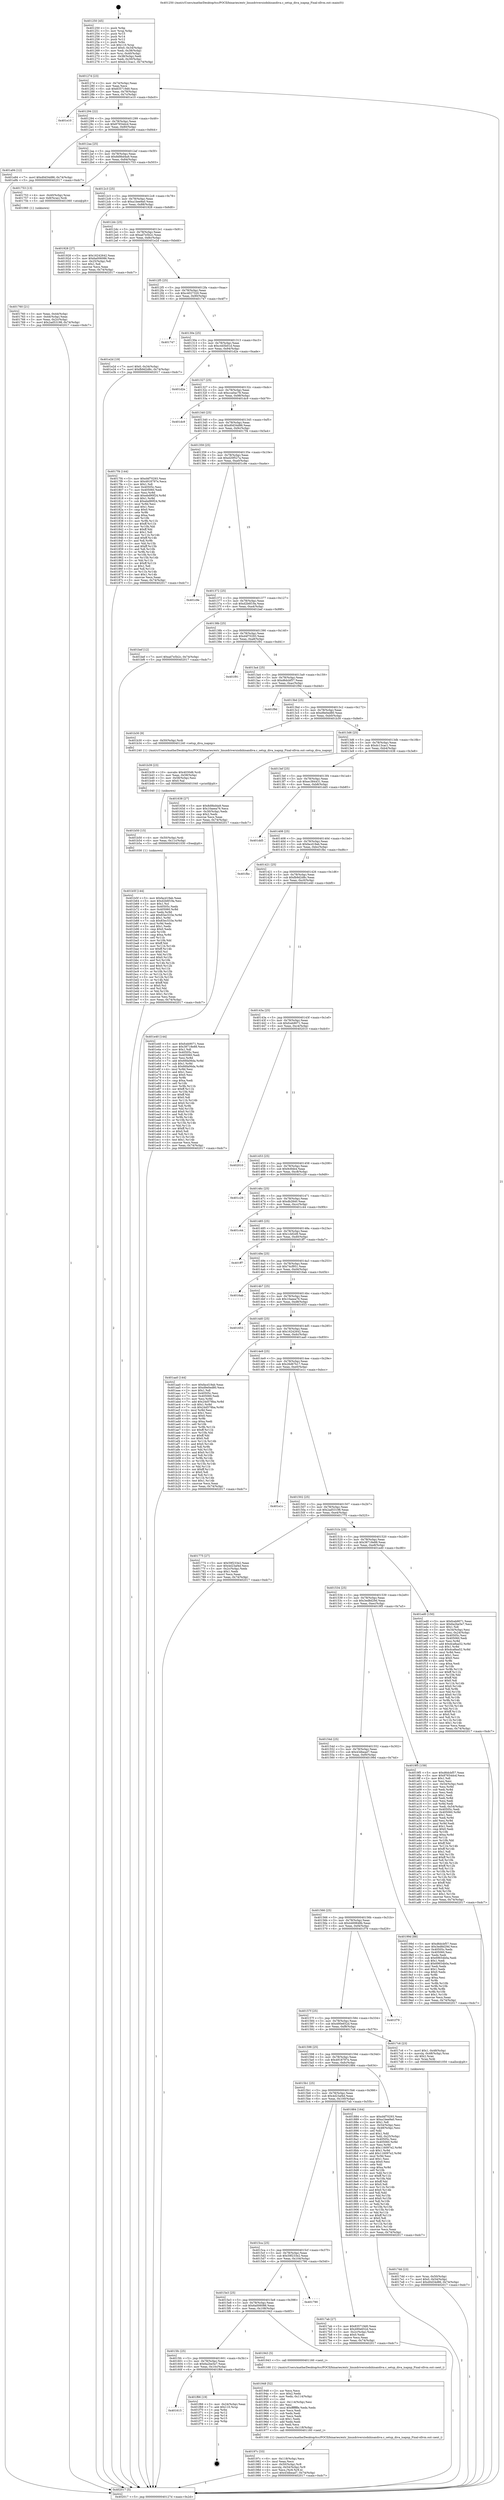 digraph "0x401250" {
  label = "0x401250 (/mnt/c/Users/mathe/Desktop/tcc/POCII/binaries/extr_linuxdriversisdnhisaxdiva.c_setup_diva_isapnp_Final-ollvm.out::main(0))"
  labelloc = "t"
  node[shape=record]

  Entry [label="",width=0.3,height=0.3,shape=circle,fillcolor=black,style=filled]
  "0x40127d" [label="{
     0x40127d [23]\l
     | [instrs]\l
     &nbsp;&nbsp;0x40127d \<+3\>: mov -0x74(%rbp),%eax\l
     &nbsp;&nbsp;0x401280 \<+2\>: mov %eax,%ecx\l
     &nbsp;&nbsp;0x401282 \<+6\>: sub $0x835719d0,%ecx\l
     &nbsp;&nbsp;0x401288 \<+3\>: mov %eax,-0x78(%rbp)\l
     &nbsp;&nbsp;0x40128b \<+3\>: mov %ecx,-0x7c(%rbp)\l
     &nbsp;&nbsp;0x40128e \<+6\>: je 0000000000401e10 \<main+0xbc0\>\l
  }"]
  "0x401e10" [label="{
     0x401e10\l
  }", style=dashed]
  "0x401294" [label="{
     0x401294 [22]\l
     | [instrs]\l
     &nbsp;&nbsp;0x401294 \<+5\>: jmp 0000000000401299 \<main+0x49\>\l
     &nbsp;&nbsp;0x401299 \<+3\>: mov -0x78(%rbp),%eax\l
     &nbsp;&nbsp;0x40129c \<+5\>: sub $0x87654dcd,%eax\l
     &nbsp;&nbsp;0x4012a1 \<+3\>: mov %eax,-0x80(%rbp)\l
     &nbsp;&nbsp;0x4012a4 \<+6\>: je 0000000000401a94 \<main+0x844\>\l
  }"]
  Exit [label="",width=0.3,height=0.3,shape=circle,fillcolor=black,style=filled,peripheries=2]
  "0x401a94" [label="{
     0x401a94 [12]\l
     | [instrs]\l
     &nbsp;&nbsp;0x401a94 \<+7\>: movl $0xd0d34d86,-0x74(%rbp)\l
     &nbsp;&nbsp;0x401a9b \<+5\>: jmp 0000000000402017 \<main+0xdc7\>\l
  }"]
  "0x4012aa" [label="{
     0x4012aa [25]\l
     | [instrs]\l
     &nbsp;&nbsp;0x4012aa \<+5\>: jmp 00000000004012af \<main+0x5f\>\l
     &nbsp;&nbsp;0x4012af \<+3\>: mov -0x78(%rbp),%eax\l
     &nbsp;&nbsp;0x4012b2 \<+5\>: sub $0x8d9bd4a9,%eax\l
     &nbsp;&nbsp;0x4012b7 \<+6\>: mov %eax,-0x84(%rbp)\l
     &nbsp;&nbsp;0x4012bd \<+6\>: je 0000000000401753 \<main+0x503\>\l
  }"]
  "0x401615" [label="{
     0x401615\l
  }", style=dashed]
  "0x401753" [label="{
     0x401753 [13]\l
     | [instrs]\l
     &nbsp;&nbsp;0x401753 \<+4\>: mov -0x40(%rbp),%rax\l
     &nbsp;&nbsp;0x401757 \<+4\>: mov 0x8(%rax),%rdi\l
     &nbsp;&nbsp;0x40175b \<+5\>: call 0000000000401060 \<atoi@plt\>\l
     | [calls]\l
     &nbsp;&nbsp;0x401060 \{1\} (unknown)\l
  }"]
  "0x4012c3" [label="{
     0x4012c3 [25]\l
     | [instrs]\l
     &nbsp;&nbsp;0x4012c3 \<+5\>: jmp 00000000004012c8 \<main+0x78\>\l
     &nbsp;&nbsp;0x4012c8 \<+3\>: mov -0x78(%rbp),%eax\l
     &nbsp;&nbsp;0x4012cb \<+5\>: sub $0xa1bee9a0,%eax\l
     &nbsp;&nbsp;0x4012d0 \<+6\>: mov %eax,-0x88(%rbp)\l
     &nbsp;&nbsp;0x4012d6 \<+6\>: je 0000000000401928 \<main+0x6d8\>\l
  }"]
  "0x401f66" [label="{
     0x401f66 [19]\l
     | [instrs]\l
     &nbsp;&nbsp;0x401f66 \<+3\>: mov -0x24(%rbp),%eax\l
     &nbsp;&nbsp;0x401f69 \<+7\>: add $0x110,%rsp\l
     &nbsp;&nbsp;0x401f70 \<+1\>: pop %rbx\l
     &nbsp;&nbsp;0x401f71 \<+2\>: pop %r12\l
     &nbsp;&nbsp;0x401f73 \<+2\>: pop %r14\l
     &nbsp;&nbsp;0x401f75 \<+2\>: pop %r15\l
     &nbsp;&nbsp;0x401f77 \<+1\>: pop %rbp\l
     &nbsp;&nbsp;0x401f78 \<+1\>: ret\l
  }"]
  "0x401928" [label="{
     0x401928 [27]\l
     | [instrs]\l
     &nbsp;&nbsp;0x401928 \<+5\>: mov $0x16242642,%eax\l
     &nbsp;&nbsp;0x40192d \<+5\>: mov $0x6a006086,%ecx\l
     &nbsp;&nbsp;0x401932 \<+3\>: mov -0x25(%rbp),%dl\l
     &nbsp;&nbsp;0x401935 \<+3\>: test $0x1,%dl\l
     &nbsp;&nbsp;0x401938 \<+3\>: cmovne %ecx,%eax\l
     &nbsp;&nbsp;0x40193b \<+3\>: mov %eax,-0x74(%rbp)\l
     &nbsp;&nbsp;0x40193e \<+5\>: jmp 0000000000402017 \<main+0xdc7\>\l
  }"]
  "0x4012dc" [label="{
     0x4012dc [25]\l
     | [instrs]\l
     &nbsp;&nbsp;0x4012dc \<+5\>: jmp 00000000004012e1 \<main+0x91\>\l
     &nbsp;&nbsp;0x4012e1 \<+3\>: mov -0x78(%rbp),%eax\l
     &nbsp;&nbsp;0x4012e4 \<+5\>: sub $0xad7e5b2c,%eax\l
     &nbsp;&nbsp;0x4012e9 \<+6\>: mov %eax,-0x8c(%rbp)\l
     &nbsp;&nbsp;0x4012ef \<+6\>: je 0000000000401e2d \<main+0xbdd\>\l
  }"]
  "0x401b5f" [label="{
     0x401b5f [144]\l
     | [instrs]\l
     &nbsp;&nbsp;0x401b5f \<+5\>: mov $0xfacd19ab,%eax\l
     &nbsp;&nbsp;0x401b64 \<+5\>: mov $0xd2b6f19a,%esi\l
     &nbsp;&nbsp;0x401b69 \<+2\>: mov $0x1,%cl\l
     &nbsp;&nbsp;0x401b6b \<+7\>: mov 0x40505c,%edx\l
     &nbsp;&nbsp;0x401b72 \<+8\>: mov 0x405060,%r8d\l
     &nbsp;&nbsp;0x401b7a \<+3\>: mov %edx,%r9d\l
     &nbsp;&nbsp;0x401b7d \<+7\>: add $0x83ec533e,%r9d\l
     &nbsp;&nbsp;0x401b84 \<+4\>: sub $0x1,%r9d\l
     &nbsp;&nbsp;0x401b88 \<+7\>: sub $0x83ec533e,%r9d\l
     &nbsp;&nbsp;0x401b8f \<+4\>: imul %r9d,%edx\l
     &nbsp;&nbsp;0x401b93 \<+3\>: and $0x1,%edx\l
     &nbsp;&nbsp;0x401b96 \<+3\>: cmp $0x0,%edx\l
     &nbsp;&nbsp;0x401b99 \<+4\>: sete %r10b\l
     &nbsp;&nbsp;0x401b9d \<+4\>: cmp $0xa,%r8d\l
     &nbsp;&nbsp;0x401ba1 \<+4\>: setl %r11b\l
     &nbsp;&nbsp;0x401ba5 \<+3\>: mov %r10b,%bl\l
     &nbsp;&nbsp;0x401ba8 \<+3\>: xor $0xff,%bl\l
     &nbsp;&nbsp;0x401bab \<+3\>: mov %r11b,%r14b\l
     &nbsp;&nbsp;0x401bae \<+4\>: xor $0xff,%r14b\l
     &nbsp;&nbsp;0x401bb2 \<+3\>: xor $0x0,%cl\l
     &nbsp;&nbsp;0x401bb5 \<+3\>: mov %bl,%r15b\l
     &nbsp;&nbsp;0x401bb8 \<+4\>: and $0x0,%r15b\l
     &nbsp;&nbsp;0x401bbc \<+3\>: and %cl,%r10b\l
     &nbsp;&nbsp;0x401bbf \<+3\>: mov %r14b,%r12b\l
     &nbsp;&nbsp;0x401bc2 \<+4\>: and $0x0,%r12b\l
     &nbsp;&nbsp;0x401bc6 \<+3\>: and %cl,%r11b\l
     &nbsp;&nbsp;0x401bc9 \<+3\>: or %r10b,%r15b\l
     &nbsp;&nbsp;0x401bcc \<+3\>: or %r11b,%r12b\l
     &nbsp;&nbsp;0x401bcf \<+3\>: xor %r12b,%r15b\l
     &nbsp;&nbsp;0x401bd2 \<+3\>: or %r14b,%bl\l
     &nbsp;&nbsp;0x401bd5 \<+3\>: xor $0xff,%bl\l
     &nbsp;&nbsp;0x401bd8 \<+3\>: or $0x0,%cl\l
     &nbsp;&nbsp;0x401bdb \<+2\>: and %cl,%bl\l
     &nbsp;&nbsp;0x401bdd \<+3\>: or %bl,%r15b\l
     &nbsp;&nbsp;0x401be0 \<+4\>: test $0x1,%r15b\l
     &nbsp;&nbsp;0x401be4 \<+3\>: cmovne %esi,%eax\l
     &nbsp;&nbsp;0x401be7 \<+3\>: mov %eax,-0x74(%rbp)\l
     &nbsp;&nbsp;0x401bea \<+5\>: jmp 0000000000402017 \<main+0xdc7\>\l
  }"]
  "0x401e2d" [label="{
     0x401e2d [19]\l
     | [instrs]\l
     &nbsp;&nbsp;0x401e2d \<+7\>: movl $0x0,-0x34(%rbp)\l
     &nbsp;&nbsp;0x401e34 \<+7\>: movl $0xfb9d2d8c,-0x74(%rbp)\l
     &nbsp;&nbsp;0x401e3b \<+5\>: jmp 0000000000402017 \<main+0xdc7\>\l
  }"]
  "0x4012f5" [label="{
     0x4012f5 [25]\l
     | [instrs]\l
     &nbsp;&nbsp;0x4012f5 \<+5\>: jmp 00000000004012fa \<main+0xaa\>\l
     &nbsp;&nbsp;0x4012fa \<+3\>: mov -0x78(%rbp),%eax\l
     &nbsp;&nbsp;0x4012fd \<+5\>: sub $0xc4027320,%eax\l
     &nbsp;&nbsp;0x401302 \<+6\>: mov %eax,-0x90(%rbp)\l
     &nbsp;&nbsp;0x401308 \<+6\>: je 0000000000401747 \<main+0x4f7\>\l
  }"]
  "0x401b50" [label="{
     0x401b50 [15]\l
     | [instrs]\l
     &nbsp;&nbsp;0x401b50 \<+4\>: mov -0x50(%rbp),%rdi\l
     &nbsp;&nbsp;0x401b54 \<+6\>: mov %eax,-0x11c(%rbp)\l
     &nbsp;&nbsp;0x401b5a \<+5\>: call 0000000000401030 \<free@plt\>\l
     | [calls]\l
     &nbsp;&nbsp;0x401030 \{1\} (unknown)\l
  }"]
  "0x401747" [label="{
     0x401747\l
  }", style=dashed]
  "0x40130e" [label="{
     0x40130e [25]\l
     | [instrs]\l
     &nbsp;&nbsp;0x40130e \<+5\>: jmp 0000000000401313 \<main+0xc3\>\l
     &nbsp;&nbsp;0x401313 \<+3\>: mov -0x78(%rbp),%eax\l
     &nbsp;&nbsp;0x401316 \<+5\>: sub $0xc445b01d,%eax\l
     &nbsp;&nbsp;0x40131b \<+6\>: mov %eax,-0x94(%rbp)\l
     &nbsp;&nbsp;0x401321 \<+6\>: je 0000000000401d2e \<main+0xade\>\l
  }"]
  "0x401b39" [label="{
     0x401b39 [23]\l
     | [instrs]\l
     &nbsp;&nbsp;0x401b39 \<+10\>: movabs $0x4030d6,%rdi\l
     &nbsp;&nbsp;0x401b43 \<+3\>: mov %eax,-0x58(%rbp)\l
     &nbsp;&nbsp;0x401b46 \<+3\>: mov -0x58(%rbp),%esi\l
     &nbsp;&nbsp;0x401b49 \<+2\>: mov $0x0,%al\l
     &nbsp;&nbsp;0x401b4b \<+5\>: call 0000000000401040 \<printf@plt\>\l
     | [calls]\l
     &nbsp;&nbsp;0x401040 \{1\} (unknown)\l
  }"]
  "0x401d2e" [label="{
     0x401d2e\l
  }", style=dashed]
  "0x401327" [label="{
     0x401327 [25]\l
     | [instrs]\l
     &nbsp;&nbsp;0x401327 \<+5\>: jmp 000000000040132c \<main+0xdc\>\l
     &nbsp;&nbsp;0x40132c \<+3\>: mov -0x78(%rbp),%eax\l
     &nbsp;&nbsp;0x40132f \<+5\>: sub $0xcca0ac78,%eax\l
     &nbsp;&nbsp;0x401334 \<+6\>: mov %eax,-0x98(%rbp)\l
     &nbsp;&nbsp;0x40133a \<+6\>: je 0000000000401dc9 \<main+0xb79\>\l
  }"]
  "0x40197c" [label="{
     0x40197c [33]\l
     | [instrs]\l
     &nbsp;&nbsp;0x40197c \<+6\>: mov -0x118(%rbp),%ecx\l
     &nbsp;&nbsp;0x401982 \<+3\>: imul %eax,%ecx\l
     &nbsp;&nbsp;0x401985 \<+4\>: mov -0x50(%rbp),%r8\l
     &nbsp;&nbsp;0x401989 \<+4\>: movslq -0x54(%rbp),%r9\l
     &nbsp;&nbsp;0x40198d \<+4\>: mov %ecx,(%r8,%r9,4)\l
     &nbsp;&nbsp;0x401991 \<+7\>: movl $0x43dbead7,-0x74(%rbp)\l
     &nbsp;&nbsp;0x401998 \<+5\>: jmp 0000000000402017 \<main+0xdc7\>\l
  }"]
  "0x401dc9" [label="{
     0x401dc9\l
  }", style=dashed]
  "0x401340" [label="{
     0x401340 [25]\l
     | [instrs]\l
     &nbsp;&nbsp;0x401340 \<+5\>: jmp 0000000000401345 \<main+0xf5\>\l
     &nbsp;&nbsp;0x401345 \<+3\>: mov -0x78(%rbp),%eax\l
     &nbsp;&nbsp;0x401348 \<+5\>: sub $0xd0d34d86,%eax\l
     &nbsp;&nbsp;0x40134d \<+6\>: mov %eax,-0x9c(%rbp)\l
     &nbsp;&nbsp;0x401353 \<+6\>: je 00000000004017f4 \<main+0x5a4\>\l
  }"]
  "0x401948" [label="{
     0x401948 [52]\l
     | [instrs]\l
     &nbsp;&nbsp;0x401948 \<+2\>: xor %ecx,%ecx\l
     &nbsp;&nbsp;0x40194a \<+5\>: mov $0x2,%edx\l
     &nbsp;&nbsp;0x40194f \<+6\>: mov %edx,-0x114(%rbp)\l
     &nbsp;&nbsp;0x401955 \<+1\>: cltd\l
     &nbsp;&nbsp;0x401956 \<+6\>: mov -0x114(%rbp),%esi\l
     &nbsp;&nbsp;0x40195c \<+2\>: idiv %esi\l
     &nbsp;&nbsp;0x40195e \<+6\>: imul $0xfffffffe,%edx,%edx\l
     &nbsp;&nbsp;0x401964 \<+2\>: mov %ecx,%edi\l
     &nbsp;&nbsp;0x401966 \<+2\>: sub %edx,%edi\l
     &nbsp;&nbsp;0x401968 \<+2\>: mov %ecx,%edx\l
     &nbsp;&nbsp;0x40196a \<+3\>: sub $0x1,%edx\l
     &nbsp;&nbsp;0x40196d \<+2\>: add %edx,%edi\l
     &nbsp;&nbsp;0x40196f \<+2\>: sub %edi,%ecx\l
     &nbsp;&nbsp;0x401971 \<+6\>: mov %ecx,-0x118(%rbp)\l
     &nbsp;&nbsp;0x401977 \<+5\>: call 0000000000401160 \<next_i\>\l
     | [calls]\l
     &nbsp;&nbsp;0x401160 \{1\} (/mnt/c/Users/mathe/Desktop/tcc/POCII/binaries/extr_linuxdriversisdnhisaxdiva.c_setup_diva_isapnp_Final-ollvm.out::next_i)\l
  }"]
  "0x4017f4" [label="{
     0x4017f4 [144]\l
     | [instrs]\l
     &nbsp;&nbsp;0x4017f4 \<+5\>: mov $0xd4f70293,%eax\l
     &nbsp;&nbsp;0x4017f9 \<+5\>: mov $0x4918797e,%ecx\l
     &nbsp;&nbsp;0x4017fe \<+2\>: mov $0x1,%dl\l
     &nbsp;&nbsp;0x401800 \<+7\>: mov 0x40505c,%esi\l
     &nbsp;&nbsp;0x401807 \<+7\>: mov 0x405060,%edi\l
     &nbsp;&nbsp;0x40180e \<+3\>: mov %esi,%r8d\l
     &nbsp;&nbsp;0x401811 \<+7\>: add $0xebd90f24,%r8d\l
     &nbsp;&nbsp;0x401818 \<+4\>: sub $0x1,%r8d\l
     &nbsp;&nbsp;0x40181c \<+7\>: sub $0xebd90f24,%r8d\l
     &nbsp;&nbsp;0x401823 \<+4\>: imul %r8d,%esi\l
     &nbsp;&nbsp;0x401827 \<+3\>: and $0x1,%esi\l
     &nbsp;&nbsp;0x40182a \<+3\>: cmp $0x0,%esi\l
     &nbsp;&nbsp;0x40182d \<+4\>: sete %r9b\l
     &nbsp;&nbsp;0x401831 \<+3\>: cmp $0xa,%edi\l
     &nbsp;&nbsp;0x401834 \<+4\>: setl %r10b\l
     &nbsp;&nbsp;0x401838 \<+3\>: mov %r9b,%r11b\l
     &nbsp;&nbsp;0x40183b \<+4\>: xor $0xff,%r11b\l
     &nbsp;&nbsp;0x40183f \<+3\>: mov %r10b,%bl\l
     &nbsp;&nbsp;0x401842 \<+3\>: xor $0xff,%bl\l
     &nbsp;&nbsp;0x401845 \<+3\>: xor $0x1,%dl\l
     &nbsp;&nbsp;0x401848 \<+3\>: mov %r11b,%r14b\l
     &nbsp;&nbsp;0x40184b \<+4\>: and $0xff,%r14b\l
     &nbsp;&nbsp;0x40184f \<+3\>: and %dl,%r9b\l
     &nbsp;&nbsp;0x401852 \<+3\>: mov %bl,%r15b\l
     &nbsp;&nbsp;0x401855 \<+4\>: and $0xff,%r15b\l
     &nbsp;&nbsp;0x401859 \<+3\>: and %dl,%r10b\l
     &nbsp;&nbsp;0x40185c \<+3\>: or %r9b,%r14b\l
     &nbsp;&nbsp;0x40185f \<+3\>: or %r10b,%r15b\l
     &nbsp;&nbsp;0x401862 \<+3\>: xor %r15b,%r14b\l
     &nbsp;&nbsp;0x401865 \<+3\>: or %bl,%r11b\l
     &nbsp;&nbsp;0x401868 \<+4\>: xor $0xff,%r11b\l
     &nbsp;&nbsp;0x40186c \<+3\>: or $0x1,%dl\l
     &nbsp;&nbsp;0x40186f \<+3\>: and %dl,%r11b\l
     &nbsp;&nbsp;0x401872 \<+3\>: or %r11b,%r14b\l
     &nbsp;&nbsp;0x401875 \<+4\>: test $0x1,%r14b\l
     &nbsp;&nbsp;0x401879 \<+3\>: cmovne %ecx,%eax\l
     &nbsp;&nbsp;0x40187c \<+3\>: mov %eax,-0x74(%rbp)\l
     &nbsp;&nbsp;0x40187f \<+5\>: jmp 0000000000402017 \<main+0xdc7\>\l
  }"]
  "0x401359" [label="{
     0x401359 [25]\l
     | [instrs]\l
     &nbsp;&nbsp;0x401359 \<+5\>: jmp 000000000040135e \<main+0x10e\>\l
     &nbsp;&nbsp;0x40135e \<+3\>: mov -0x78(%rbp),%eax\l
     &nbsp;&nbsp;0x401361 \<+5\>: sub $0xd20f527a,%eax\l
     &nbsp;&nbsp;0x401366 \<+6\>: mov %eax,-0xa0(%rbp)\l
     &nbsp;&nbsp;0x40136c \<+6\>: je 0000000000401c9e \<main+0xa4e\>\l
  }"]
  "0x4015fc" [label="{
     0x4015fc [25]\l
     | [instrs]\l
     &nbsp;&nbsp;0x4015fc \<+5\>: jmp 0000000000401601 \<main+0x3b1\>\l
     &nbsp;&nbsp;0x401601 \<+3\>: mov -0x78(%rbp),%eax\l
     &nbsp;&nbsp;0x401604 \<+5\>: sub $0x6a2be5e7,%eax\l
     &nbsp;&nbsp;0x401609 \<+6\>: mov %eax,-0x10c(%rbp)\l
     &nbsp;&nbsp;0x40160f \<+6\>: je 0000000000401f66 \<main+0xd16\>\l
  }"]
  "0x401c9e" [label="{
     0x401c9e\l
  }", style=dashed]
  "0x401372" [label="{
     0x401372 [25]\l
     | [instrs]\l
     &nbsp;&nbsp;0x401372 \<+5\>: jmp 0000000000401377 \<main+0x127\>\l
     &nbsp;&nbsp;0x401377 \<+3\>: mov -0x78(%rbp),%eax\l
     &nbsp;&nbsp;0x40137a \<+5\>: sub $0xd2b6f19a,%eax\l
     &nbsp;&nbsp;0x40137f \<+6\>: mov %eax,-0xa4(%rbp)\l
     &nbsp;&nbsp;0x401385 \<+6\>: je 0000000000401bef \<main+0x99f\>\l
  }"]
  "0x401943" [label="{
     0x401943 [5]\l
     | [instrs]\l
     &nbsp;&nbsp;0x401943 \<+5\>: call 0000000000401160 \<next_i\>\l
     | [calls]\l
     &nbsp;&nbsp;0x401160 \{1\} (/mnt/c/Users/mathe/Desktop/tcc/POCII/binaries/extr_linuxdriversisdnhisaxdiva.c_setup_diva_isapnp_Final-ollvm.out::next_i)\l
  }"]
  "0x401bef" [label="{
     0x401bef [12]\l
     | [instrs]\l
     &nbsp;&nbsp;0x401bef \<+7\>: movl $0xad7e5b2c,-0x74(%rbp)\l
     &nbsp;&nbsp;0x401bf6 \<+5\>: jmp 0000000000402017 \<main+0xdc7\>\l
  }"]
  "0x40138b" [label="{
     0x40138b [25]\l
     | [instrs]\l
     &nbsp;&nbsp;0x40138b \<+5\>: jmp 0000000000401390 \<main+0x140\>\l
     &nbsp;&nbsp;0x401390 \<+3\>: mov -0x78(%rbp),%eax\l
     &nbsp;&nbsp;0x401393 \<+5\>: sub $0xd4f70293,%eax\l
     &nbsp;&nbsp;0x401398 \<+6\>: mov %eax,-0xa8(%rbp)\l
     &nbsp;&nbsp;0x40139e \<+6\>: je 0000000000401f91 \<main+0xd41\>\l
  }"]
  "0x4015e3" [label="{
     0x4015e3 [25]\l
     | [instrs]\l
     &nbsp;&nbsp;0x4015e3 \<+5\>: jmp 00000000004015e8 \<main+0x398\>\l
     &nbsp;&nbsp;0x4015e8 \<+3\>: mov -0x78(%rbp),%eax\l
     &nbsp;&nbsp;0x4015eb \<+5\>: sub $0x6a006086,%eax\l
     &nbsp;&nbsp;0x4015f0 \<+6\>: mov %eax,-0x108(%rbp)\l
     &nbsp;&nbsp;0x4015f6 \<+6\>: je 0000000000401943 \<main+0x6f3\>\l
  }"]
  "0x401f91" [label="{
     0x401f91\l
  }", style=dashed]
  "0x4013a4" [label="{
     0x4013a4 [25]\l
     | [instrs]\l
     &nbsp;&nbsp;0x4013a4 \<+5\>: jmp 00000000004013a9 \<main+0x159\>\l
     &nbsp;&nbsp;0x4013a9 \<+3\>: mov -0x78(%rbp),%eax\l
     &nbsp;&nbsp;0x4013ac \<+5\>: sub $0xd6dcbf57,%eax\l
     &nbsp;&nbsp;0x4013b1 \<+6\>: mov %eax,-0xac(%rbp)\l
     &nbsp;&nbsp;0x4013b7 \<+6\>: je 0000000000401f9d \<main+0xd4d\>\l
  }"]
  "0x401790" [label="{
     0x401790\l
  }", style=dashed]
  "0x401f9d" [label="{
     0x401f9d\l
  }", style=dashed]
  "0x4013bd" [label="{
     0x4013bd [25]\l
     | [instrs]\l
     &nbsp;&nbsp;0x4013bd \<+5\>: jmp 00000000004013c2 \<main+0x172\>\l
     &nbsp;&nbsp;0x4013c2 \<+3\>: mov -0x78(%rbp),%eax\l
     &nbsp;&nbsp;0x4013c5 \<+5\>: sub $0xd9e0ed80,%eax\l
     &nbsp;&nbsp;0x4013ca \<+6\>: mov %eax,-0xb0(%rbp)\l
     &nbsp;&nbsp;0x4013d0 \<+6\>: je 0000000000401b30 \<main+0x8e0\>\l
  }"]
  "0x4017dd" [label="{
     0x4017dd [23]\l
     | [instrs]\l
     &nbsp;&nbsp;0x4017dd \<+4\>: mov %rax,-0x50(%rbp)\l
     &nbsp;&nbsp;0x4017e1 \<+7\>: movl $0x0,-0x54(%rbp)\l
     &nbsp;&nbsp;0x4017e8 \<+7\>: movl $0xd0d34d86,-0x74(%rbp)\l
     &nbsp;&nbsp;0x4017ef \<+5\>: jmp 0000000000402017 \<main+0xdc7\>\l
  }"]
  "0x401b30" [label="{
     0x401b30 [9]\l
     | [instrs]\l
     &nbsp;&nbsp;0x401b30 \<+4\>: mov -0x50(%rbp),%rdi\l
     &nbsp;&nbsp;0x401b34 \<+5\>: call 0000000000401240 \<setup_diva_isapnp\>\l
     | [calls]\l
     &nbsp;&nbsp;0x401240 \{1\} (/mnt/c/Users/mathe/Desktop/tcc/POCII/binaries/extr_linuxdriversisdnhisaxdiva.c_setup_diva_isapnp_Final-ollvm.out::setup_diva_isapnp)\l
  }"]
  "0x4013d6" [label="{
     0x4013d6 [25]\l
     | [instrs]\l
     &nbsp;&nbsp;0x4013d6 \<+5\>: jmp 00000000004013db \<main+0x18b\>\l
     &nbsp;&nbsp;0x4013db \<+3\>: mov -0x78(%rbp),%eax\l
     &nbsp;&nbsp;0x4013de \<+5\>: sub $0xdc13cac1,%eax\l
     &nbsp;&nbsp;0x4013e3 \<+6\>: mov %eax,-0xb4(%rbp)\l
     &nbsp;&nbsp;0x4013e9 \<+6\>: je 0000000000401638 \<main+0x3e8\>\l
  }"]
  "0x4015ca" [label="{
     0x4015ca [25]\l
     | [instrs]\l
     &nbsp;&nbsp;0x4015ca \<+5\>: jmp 00000000004015cf \<main+0x37f\>\l
     &nbsp;&nbsp;0x4015cf \<+3\>: mov -0x78(%rbp),%eax\l
     &nbsp;&nbsp;0x4015d2 \<+5\>: sub $0x59f233e2,%eax\l
     &nbsp;&nbsp;0x4015d7 \<+6\>: mov %eax,-0x104(%rbp)\l
     &nbsp;&nbsp;0x4015dd \<+6\>: je 0000000000401790 \<main+0x540\>\l
  }"]
  "0x401638" [label="{
     0x401638 [27]\l
     | [instrs]\l
     &nbsp;&nbsp;0x401638 \<+5\>: mov $0x8d9bd4a9,%eax\l
     &nbsp;&nbsp;0x40163d \<+5\>: mov $0x10aeea76,%ecx\l
     &nbsp;&nbsp;0x401642 \<+3\>: mov -0x30(%rbp),%edx\l
     &nbsp;&nbsp;0x401645 \<+3\>: cmp $0x2,%edx\l
     &nbsp;&nbsp;0x401648 \<+3\>: cmovne %ecx,%eax\l
     &nbsp;&nbsp;0x40164b \<+3\>: mov %eax,-0x74(%rbp)\l
     &nbsp;&nbsp;0x40164e \<+5\>: jmp 0000000000402017 \<main+0xdc7\>\l
  }"]
  "0x4013ef" [label="{
     0x4013ef [25]\l
     | [instrs]\l
     &nbsp;&nbsp;0x4013ef \<+5\>: jmp 00000000004013f4 \<main+0x1a4\>\l
     &nbsp;&nbsp;0x4013f4 \<+3\>: mov -0x78(%rbp),%eax\l
     &nbsp;&nbsp;0x4013f7 \<+5\>: sub $0xec384431,%eax\l
     &nbsp;&nbsp;0x4013fc \<+6\>: mov %eax,-0xb8(%rbp)\l
     &nbsp;&nbsp;0x401402 \<+6\>: je 0000000000401dd5 \<main+0xb85\>\l
  }"]
  "0x402017" [label="{
     0x402017 [5]\l
     | [instrs]\l
     &nbsp;&nbsp;0x402017 \<+5\>: jmp 000000000040127d \<main+0x2d\>\l
  }"]
  "0x401250" [label="{
     0x401250 [45]\l
     | [instrs]\l
     &nbsp;&nbsp;0x401250 \<+1\>: push %rbp\l
     &nbsp;&nbsp;0x401251 \<+3\>: mov %rsp,%rbp\l
     &nbsp;&nbsp;0x401254 \<+2\>: push %r15\l
     &nbsp;&nbsp;0x401256 \<+2\>: push %r14\l
     &nbsp;&nbsp;0x401258 \<+2\>: push %r12\l
     &nbsp;&nbsp;0x40125a \<+1\>: push %rbx\l
     &nbsp;&nbsp;0x40125b \<+7\>: sub $0x110,%rsp\l
     &nbsp;&nbsp;0x401262 \<+7\>: movl $0x0,-0x34(%rbp)\l
     &nbsp;&nbsp;0x401269 \<+3\>: mov %edi,-0x38(%rbp)\l
     &nbsp;&nbsp;0x40126c \<+4\>: mov %rsi,-0x40(%rbp)\l
     &nbsp;&nbsp;0x401270 \<+3\>: mov -0x38(%rbp),%edi\l
     &nbsp;&nbsp;0x401273 \<+3\>: mov %edi,-0x30(%rbp)\l
     &nbsp;&nbsp;0x401276 \<+7\>: movl $0xdc13cac1,-0x74(%rbp)\l
  }"]
  "0x401760" [label="{
     0x401760 [21]\l
     | [instrs]\l
     &nbsp;&nbsp;0x401760 \<+3\>: mov %eax,-0x44(%rbp)\l
     &nbsp;&nbsp;0x401763 \<+3\>: mov -0x44(%rbp),%eax\l
     &nbsp;&nbsp;0x401766 \<+3\>: mov %eax,-0x2c(%rbp)\l
     &nbsp;&nbsp;0x401769 \<+7\>: movl $0x2ad53198,-0x74(%rbp)\l
     &nbsp;&nbsp;0x401770 \<+5\>: jmp 0000000000402017 \<main+0xdc7\>\l
  }"]
  "0x4017ab" [label="{
     0x4017ab [27]\l
     | [instrs]\l
     &nbsp;&nbsp;0x4017ab \<+5\>: mov $0x835719d0,%eax\l
     &nbsp;&nbsp;0x4017b0 \<+5\>: mov $0x490e652d,%ecx\l
     &nbsp;&nbsp;0x4017b5 \<+3\>: mov -0x2c(%rbp),%edx\l
     &nbsp;&nbsp;0x4017b8 \<+3\>: cmp $0x0,%edx\l
     &nbsp;&nbsp;0x4017bb \<+3\>: cmove %ecx,%eax\l
     &nbsp;&nbsp;0x4017be \<+3\>: mov %eax,-0x74(%rbp)\l
     &nbsp;&nbsp;0x4017c1 \<+5\>: jmp 0000000000402017 \<main+0xdc7\>\l
  }"]
  "0x401dd5" [label="{
     0x401dd5\l
  }", style=dashed]
  "0x401408" [label="{
     0x401408 [25]\l
     | [instrs]\l
     &nbsp;&nbsp;0x401408 \<+5\>: jmp 000000000040140d \<main+0x1bd\>\l
     &nbsp;&nbsp;0x40140d \<+3\>: mov -0x78(%rbp),%eax\l
     &nbsp;&nbsp;0x401410 \<+5\>: sub $0xfacd19ab,%eax\l
     &nbsp;&nbsp;0x401415 \<+6\>: mov %eax,-0xbc(%rbp)\l
     &nbsp;&nbsp;0x40141b \<+6\>: je 0000000000401fbc \<main+0xd6c\>\l
  }"]
  "0x4015b1" [label="{
     0x4015b1 [25]\l
     | [instrs]\l
     &nbsp;&nbsp;0x4015b1 \<+5\>: jmp 00000000004015b6 \<main+0x366\>\l
     &nbsp;&nbsp;0x4015b6 \<+3\>: mov -0x78(%rbp),%eax\l
     &nbsp;&nbsp;0x4015b9 \<+5\>: sub $0x4d23af4d,%eax\l
     &nbsp;&nbsp;0x4015be \<+6\>: mov %eax,-0x100(%rbp)\l
     &nbsp;&nbsp;0x4015c4 \<+6\>: je 00000000004017ab \<main+0x55b\>\l
  }"]
  "0x401fbc" [label="{
     0x401fbc\l
  }", style=dashed]
  "0x401421" [label="{
     0x401421 [25]\l
     | [instrs]\l
     &nbsp;&nbsp;0x401421 \<+5\>: jmp 0000000000401426 \<main+0x1d6\>\l
     &nbsp;&nbsp;0x401426 \<+3\>: mov -0x78(%rbp),%eax\l
     &nbsp;&nbsp;0x401429 \<+5\>: sub $0xfb9d2d8c,%eax\l
     &nbsp;&nbsp;0x40142e \<+6\>: mov %eax,-0xc0(%rbp)\l
     &nbsp;&nbsp;0x401434 \<+6\>: je 0000000000401e40 \<main+0xbf0\>\l
  }"]
  "0x401884" [label="{
     0x401884 [164]\l
     | [instrs]\l
     &nbsp;&nbsp;0x401884 \<+5\>: mov $0xd4f70293,%eax\l
     &nbsp;&nbsp;0x401889 \<+5\>: mov $0xa1bee9a0,%ecx\l
     &nbsp;&nbsp;0x40188e \<+2\>: mov $0x1,%dl\l
     &nbsp;&nbsp;0x401890 \<+3\>: mov -0x54(%rbp),%esi\l
     &nbsp;&nbsp;0x401893 \<+3\>: cmp -0x48(%rbp),%esi\l
     &nbsp;&nbsp;0x401896 \<+4\>: setl %dil\l
     &nbsp;&nbsp;0x40189a \<+4\>: and $0x1,%dil\l
     &nbsp;&nbsp;0x40189e \<+4\>: mov %dil,-0x25(%rbp)\l
     &nbsp;&nbsp;0x4018a2 \<+7\>: mov 0x40505c,%esi\l
     &nbsp;&nbsp;0x4018a9 \<+8\>: mov 0x405060,%r8d\l
     &nbsp;&nbsp;0x4018b1 \<+3\>: mov %esi,%r9d\l
     &nbsp;&nbsp;0x4018b4 \<+7\>: sub $0x116097e2,%r9d\l
     &nbsp;&nbsp;0x4018bb \<+4\>: sub $0x1,%r9d\l
     &nbsp;&nbsp;0x4018bf \<+7\>: add $0x116097e2,%r9d\l
     &nbsp;&nbsp;0x4018c6 \<+4\>: imul %r9d,%esi\l
     &nbsp;&nbsp;0x4018ca \<+3\>: and $0x1,%esi\l
     &nbsp;&nbsp;0x4018cd \<+3\>: cmp $0x0,%esi\l
     &nbsp;&nbsp;0x4018d0 \<+4\>: sete %dil\l
     &nbsp;&nbsp;0x4018d4 \<+4\>: cmp $0xa,%r8d\l
     &nbsp;&nbsp;0x4018d8 \<+4\>: setl %r10b\l
     &nbsp;&nbsp;0x4018dc \<+3\>: mov %dil,%r11b\l
     &nbsp;&nbsp;0x4018df \<+4\>: xor $0xff,%r11b\l
     &nbsp;&nbsp;0x4018e3 \<+3\>: mov %r10b,%bl\l
     &nbsp;&nbsp;0x4018e6 \<+3\>: xor $0xff,%bl\l
     &nbsp;&nbsp;0x4018e9 \<+3\>: xor $0x0,%dl\l
     &nbsp;&nbsp;0x4018ec \<+3\>: mov %r11b,%r14b\l
     &nbsp;&nbsp;0x4018ef \<+4\>: and $0x0,%r14b\l
     &nbsp;&nbsp;0x4018f3 \<+3\>: and %dl,%dil\l
     &nbsp;&nbsp;0x4018f6 \<+3\>: mov %bl,%r15b\l
     &nbsp;&nbsp;0x4018f9 \<+4\>: and $0x0,%r15b\l
     &nbsp;&nbsp;0x4018fd \<+3\>: and %dl,%r10b\l
     &nbsp;&nbsp;0x401900 \<+3\>: or %dil,%r14b\l
     &nbsp;&nbsp;0x401903 \<+3\>: or %r10b,%r15b\l
     &nbsp;&nbsp;0x401906 \<+3\>: xor %r15b,%r14b\l
     &nbsp;&nbsp;0x401909 \<+3\>: or %bl,%r11b\l
     &nbsp;&nbsp;0x40190c \<+4\>: xor $0xff,%r11b\l
     &nbsp;&nbsp;0x401910 \<+3\>: or $0x0,%dl\l
     &nbsp;&nbsp;0x401913 \<+3\>: and %dl,%r11b\l
     &nbsp;&nbsp;0x401916 \<+3\>: or %r11b,%r14b\l
     &nbsp;&nbsp;0x401919 \<+4\>: test $0x1,%r14b\l
     &nbsp;&nbsp;0x40191d \<+3\>: cmovne %ecx,%eax\l
     &nbsp;&nbsp;0x401920 \<+3\>: mov %eax,-0x74(%rbp)\l
     &nbsp;&nbsp;0x401923 \<+5\>: jmp 0000000000402017 \<main+0xdc7\>\l
  }"]
  "0x401e40" [label="{
     0x401e40 [144]\l
     | [instrs]\l
     &nbsp;&nbsp;0x401e40 \<+5\>: mov $0xfceb9071,%eax\l
     &nbsp;&nbsp;0x401e45 \<+5\>: mov $0x38718e88,%ecx\l
     &nbsp;&nbsp;0x401e4a \<+2\>: mov $0x1,%dl\l
     &nbsp;&nbsp;0x401e4c \<+7\>: mov 0x40505c,%esi\l
     &nbsp;&nbsp;0x401e53 \<+7\>: mov 0x405060,%edi\l
     &nbsp;&nbsp;0x401e5a \<+3\>: mov %esi,%r8d\l
     &nbsp;&nbsp;0x401e5d \<+7\>: add $0x66fa06da,%r8d\l
     &nbsp;&nbsp;0x401e64 \<+4\>: sub $0x1,%r8d\l
     &nbsp;&nbsp;0x401e68 \<+7\>: sub $0x66fa06da,%r8d\l
     &nbsp;&nbsp;0x401e6f \<+4\>: imul %r8d,%esi\l
     &nbsp;&nbsp;0x401e73 \<+3\>: and $0x1,%esi\l
     &nbsp;&nbsp;0x401e76 \<+3\>: cmp $0x0,%esi\l
     &nbsp;&nbsp;0x401e79 \<+4\>: sete %r9b\l
     &nbsp;&nbsp;0x401e7d \<+3\>: cmp $0xa,%edi\l
     &nbsp;&nbsp;0x401e80 \<+4\>: setl %r10b\l
     &nbsp;&nbsp;0x401e84 \<+3\>: mov %r9b,%r11b\l
     &nbsp;&nbsp;0x401e87 \<+4\>: xor $0xff,%r11b\l
     &nbsp;&nbsp;0x401e8b \<+3\>: mov %r10b,%bl\l
     &nbsp;&nbsp;0x401e8e \<+3\>: xor $0xff,%bl\l
     &nbsp;&nbsp;0x401e91 \<+3\>: xor $0x0,%dl\l
     &nbsp;&nbsp;0x401e94 \<+3\>: mov %r11b,%r14b\l
     &nbsp;&nbsp;0x401e97 \<+4\>: and $0x0,%r14b\l
     &nbsp;&nbsp;0x401e9b \<+3\>: and %dl,%r9b\l
     &nbsp;&nbsp;0x401e9e \<+3\>: mov %bl,%r15b\l
     &nbsp;&nbsp;0x401ea1 \<+4\>: and $0x0,%r15b\l
     &nbsp;&nbsp;0x401ea5 \<+3\>: and %dl,%r10b\l
     &nbsp;&nbsp;0x401ea8 \<+3\>: or %r9b,%r14b\l
     &nbsp;&nbsp;0x401eab \<+3\>: or %r10b,%r15b\l
     &nbsp;&nbsp;0x401eae \<+3\>: xor %r15b,%r14b\l
     &nbsp;&nbsp;0x401eb1 \<+3\>: or %bl,%r11b\l
     &nbsp;&nbsp;0x401eb4 \<+4\>: xor $0xff,%r11b\l
     &nbsp;&nbsp;0x401eb8 \<+3\>: or $0x0,%dl\l
     &nbsp;&nbsp;0x401ebb \<+3\>: and %dl,%r11b\l
     &nbsp;&nbsp;0x401ebe \<+3\>: or %r11b,%r14b\l
     &nbsp;&nbsp;0x401ec1 \<+4\>: test $0x1,%r14b\l
     &nbsp;&nbsp;0x401ec5 \<+3\>: cmovne %ecx,%eax\l
     &nbsp;&nbsp;0x401ec8 \<+3\>: mov %eax,-0x74(%rbp)\l
     &nbsp;&nbsp;0x401ecb \<+5\>: jmp 0000000000402017 \<main+0xdc7\>\l
  }"]
  "0x40143a" [label="{
     0x40143a [25]\l
     | [instrs]\l
     &nbsp;&nbsp;0x40143a \<+5\>: jmp 000000000040143f \<main+0x1ef\>\l
     &nbsp;&nbsp;0x40143f \<+3\>: mov -0x78(%rbp),%eax\l
     &nbsp;&nbsp;0x401442 \<+5\>: sub $0xfceb9071,%eax\l
     &nbsp;&nbsp;0x401447 \<+6\>: mov %eax,-0xc4(%rbp)\l
     &nbsp;&nbsp;0x40144d \<+6\>: je 0000000000402010 \<main+0xdc0\>\l
  }"]
  "0x401598" [label="{
     0x401598 [25]\l
     | [instrs]\l
     &nbsp;&nbsp;0x401598 \<+5\>: jmp 000000000040159d \<main+0x34d\>\l
     &nbsp;&nbsp;0x40159d \<+3\>: mov -0x78(%rbp),%eax\l
     &nbsp;&nbsp;0x4015a0 \<+5\>: sub $0x4918797e,%eax\l
     &nbsp;&nbsp;0x4015a5 \<+6\>: mov %eax,-0xfc(%rbp)\l
     &nbsp;&nbsp;0x4015ab \<+6\>: je 0000000000401884 \<main+0x634\>\l
  }"]
  "0x402010" [label="{
     0x402010\l
  }", style=dashed]
  "0x401453" [label="{
     0x401453 [25]\l
     | [instrs]\l
     &nbsp;&nbsp;0x401453 \<+5\>: jmp 0000000000401458 \<main+0x208\>\l
     &nbsp;&nbsp;0x401458 \<+3\>: mov -0x78(%rbp),%eax\l
     &nbsp;&nbsp;0x40145b \<+5\>: sub $0x9c84b4,%eax\l
     &nbsp;&nbsp;0x401460 \<+6\>: mov %eax,-0xc8(%rbp)\l
     &nbsp;&nbsp;0x401466 \<+6\>: je 0000000000401c29 \<main+0x9d9\>\l
  }"]
  "0x4017c6" [label="{
     0x4017c6 [23]\l
     | [instrs]\l
     &nbsp;&nbsp;0x4017c6 \<+7\>: movl $0x1,-0x48(%rbp)\l
     &nbsp;&nbsp;0x4017cd \<+4\>: movslq -0x48(%rbp),%rax\l
     &nbsp;&nbsp;0x4017d1 \<+4\>: shl $0x2,%rax\l
     &nbsp;&nbsp;0x4017d5 \<+3\>: mov %rax,%rdi\l
     &nbsp;&nbsp;0x4017d8 \<+5\>: call 0000000000401050 \<malloc@plt\>\l
     | [calls]\l
     &nbsp;&nbsp;0x401050 \{1\} (unknown)\l
  }"]
  "0x401c29" [label="{
     0x401c29\l
  }", style=dashed]
  "0x40146c" [label="{
     0x40146c [25]\l
     | [instrs]\l
     &nbsp;&nbsp;0x40146c \<+5\>: jmp 0000000000401471 \<main+0x221\>\l
     &nbsp;&nbsp;0x401471 \<+3\>: mov -0x78(%rbp),%eax\l
     &nbsp;&nbsp;0x401474 \<+5\>: sub $0xdb2840,%eax\l
     &nbsp;&nbsp;0x401479 \<+6\>: mov %eax,-0xcc(%rbp)\l
     &nbsp;&nbsp;0x40147f \<+6\>: je 0000000000401c44 \<main+0x9f4\>\l
  }"]
  "0x40157f" [label="{
     0x40157f [25]\l
     | [instrs]\l
     &nbsp;&nbsp;0x40157f \<+5\>: jmp 0000000000401584 \<main+0x334\>\l
     &nbsp;&nbsp;0x401584 \<+3\>: mov -0x78(%rbp),%eax\l
     &nbsp;&nbsp;0x401587 \<+5\>: sub $0x490e652d,%eax\l
     &nbsp;&nbsp;0x40158c \<+6\>: mov %eax,-0xf8(%rbp)\l
     &nbsp;&nbsp;0x401592 \<+6\>: je 00000000004017c6 \<main+0x576\>\l
  }"]
  "0x401c44" [label="{
     0x401c44\l
  }", style=dashed]
  "0x401485" [label="{
     0x401485 [25]\l
     | [instrs]\l
     &nbsp;&nbsp;0x401485 \<+5\>: jmp 000000000040148a \<main+0x23a\>\l
     &nbsp;&nbsp;0x40148a \<+3\>: mov -0x78(%rbp),%eax\l
     &nbsp;&nbsp;0x40148d \<+5\>: sub $0x1cbf2d9,%eax\l
     &nbsp;&nbsp;0x401492 \<+6\>: mov %eax,-0xd0(%rbp)\l
     &nbsp;&nbsp;0x401498 \<+6\>: je 0000000000401ff7 \<main+0xda7\>\l
  }"]
  "0x401f79" [label="{
     0x401f79\l
  }", style=dashed]
  "0x401ff7" [label="{
     0x401ff7\l
  }", style=dashed]
  "0x40149e" [label="{
     0x40149e [25]\l
     | [instrs]\l
     &nbsp;&nbsp;0x40149e \<+5\>: jmp 00000000004014a3 \<main+0x253\>\l
     &nbsp;&nbsp;0x4014a3 \<+3\>: mov -0x78(%rbp),%eax\l
     &nbsp;&nbsp;0x4014a6 \<+5\>: sub $0x74cf951,%eax\l
     &nbsp;&nbsp;0x4014ab \<+6\>: mov %eax,-0xd4(%rbp)\l
     &nbsp;&nbsp;0x4014b1 \<+6\>: je 00000000004016ab \<main+0x45b\>\l
  }"]
  "0x401566" [label="{
     0x401566 [25]\l
     | [instrs]\l
     &nbsp;&nbsp;0x401566 \<+5\>: jmp 000000000040156b \<main+0x31b\>\l
     &nbsp;&nbsp;0x40156b \<+3\>: mov -0x78(%rbp),%eax\l
     &nbsp;&nbsp;0x40156e \<+5\>: sub $0x4469848b,%eax\l
     &nbsp;&nbsp;0x401573 \<+6\>: mov %eax,-0xf4(%rbp)\l
     &nbsp;&nbsp;0x401579 \<+6\>: je 0000000000401f79 \<main+0xd29\>\l
  }"]
  "0x4016ab" [label="{
     0x4016ab\l
  }", style=dashed]
  "0x4014b7" [label="{
     0x4014b7 [25]\l
     | [instrs]\l
     &nbsp;&nbsp;0x4014b7 \<+5\>: jmp 00000000004014bc \<main+0x26c\>\l
     &nbsp;&nbsp;0x4014bc \<+3\>: mov -0x78(%rbp),%eax\l
     &nbsp;&nbsp;0x4014bf \<+5\>: sub $0x10aeea76,%eax\l
     &nbsp;&nbsp;0x4014c4 \<+6\>: mov %eax,-0xd8(%rbp)\l
     &nbsp;&nbsp;0x4014ca \<+6\>: je 0000000000401653 \<main+0x403\>\l
  }"]
  "0x40199d" [label="{
     0x40199d [88]\l
     | [instrs]\l
     &nbsp;&nbsp;0x40199d \<+5\>: mov $0xd6dcbf57,%eax\l
     &nbsp;&nbsp;0x4019a2 \<+5\>: mov $0x3ed8d29d,%ecx\l
     &nbsp;&nbsp;0x4019a7 \<+7\>: mov 0x40505c,%edx\l
     &nbsp;&nbsp;0x4019ae \<+7\>: mov 0x405060,%esi\l
     &nbsp;&nbsp;0x4019b5 \<+2\>: mov %edx,%edi\l
     &nbsp;&nbsp;0x4019b7 \<+6\>: sub $0x69654b0a,%edi\l
     &nbsp;&nbsp;0x4019bd \<+3\>: sub $0x1,%edi\l
     &nbsp;&nbsp;0x4019c0 \<+6\>: add $0x69654b0a,%edi\l
     &nbsp;&nbsp;0x4019c6 \<+3\>: imul %edi,%edx\l
     &nbsp;&nbsp;0x4019c9 \<+3\>: and $0x1,%edx\l
     &nbsp;&nbsp;0x4019cc \<+3\>: cmp $0x0,%edx\l
     &nbsp;&nbsp;0x4019cf \<+4\>: sete %r8b\l
     &nbsp;&nbsp;0x4019d3 \<+3\>: cmp $0xa,%esi\l
     &nbsp;&nbsp;0x4019d6 \<+4\>: setl %r9b\l
     &nbsp;&nbsp;0x4019da \<+3\>: mov %r8b,%r10b\l
     &nbsp;&nbsp;0x4019dd \<+3\>: and %r9b,%r10b\l
     &nbsp;&nbsp;0x4019e0 \<+3\>: xor %r9b,%r8b\l
     &nbsp;&nbsp;0x4019e3 \<+3\>: or %r8b,%r10b\l
     &nbsp;&nbsp;0x4019e6 \<+4\>: test $0x1,%r10b\l
     &nbsp;&nbsp;0x4019ea \<+3\>: cmovne %ecx,%eax\l
     &nbsp;&nbsp;0x4019ed \<+3\>: mov %eax,-0x74(%rbp)\l
     &nbsp;&nbsp;0x4019f0 \<+5\>: jmp 0000000000402017 \<main+0xdc7\>\l
  }"]
  "0x401653" [label="{
     0x401653\l
  }", style=dashed]
  "0x4014d0" [label="{
     0x4014d0 [25]\l
     | [instrs]\l
     &nbsp;&nbsp;0x4014d0 \<+5\>: jmp 00000000004014d5 \<main+0x285\>\l
     &nbsp;&nbsp;0x4014d5 \<+3\>: mov -0x78(%rbp),%eax\l
     &nbsp;&nbsp;0x4014d8 \<+5\>: sub $0x16242642,%eax\l
     &nbsp;&nbsp;0x4014dd \<+6\>: mov %eax,-0xdc(%rbp)\l
     &nbsp;&nbsp;0x4014e3 \<+6\>: je 0000000000401aa0 \<main+0x850\>\l
  }"]
  "0x40154d" [label="{
     0x40154d [25]\l
     | [instrs]\l
     &nbsp;&nbsp;0x40154d \<+5\>: jmp 0000000000401552 \<main+0x302\>\l
     &nbsp;&nbsp;0x401552 \<+3\>: mov -0x78(%rbp),%eax\l
     &nbsp;&nbsp;0x401555 \<+5\>: sub $0x43dbead7,%eax\l
     &nbsp;&nbsp;0x40155a \<+6\>: mov %eax,-0xf0(%rbp)\l
     &nbsp;&nbsp;0x401560 \<+6\>: je 000000000040199d \<main+0x74d\>\l
  }"]
  "0x401aa0" [label="{
     0x401aa0 [144]\l
     | [instrs]\l
     &nbsp;&nbsp;0x401aa0 \<+5\>: mov $0xfacd19ab,%eax\l
     &nbsp;&nbsp;0x401aa5 \<+5\>: mov $0xd9e0ed80,%ecx\l
     &nbsp;&nbsp;0x401aaa \<+2\>: mov $0x1,%dl\l
     &nbsp;&nbsp;0x401aac \<+7\>: mov 0x40505c,%esi\l
     &nbsp;&nbsp;0x401ab3 \<+7\>: mov 0x405060,%edi\l
     &nbsp;&nbsp;0x401aba \<+3\>: mov %esi,%r8d\l
     &nbsp;&nbsp;0x401abd \<+7\>: add $0x24d578ba,%r8d\l
     &nbsp;&nbsp;0x401ac4 \<+4\>: sub $0x1,%r8d\l
     &nbsp;&nbsp;0x401ac8 \<+7\>: sub $0x24d578ba,%r8d\l
     &nbsp;&nbsp;0x401acf \<+4\>: imul %r8d,%esi\l
     &nbsp;&nbsp;0x401ad3 \<+3\>: and $0x1,%esi\l
     &nbsp;&nbsp;0x401ad6 \<+3\>: cmp $0x0,%esi\l
     &nbsp;&nbsp;0x401ad9 \<+4\>: sete %r9b\l
     &nbsp;&nbsp;0x401add \<+3\>: cmp $0xa,%edi\l
     &nbsp;&nbsp;0x401ae0 \<+4\>: setl %r10b\l
     &nbsp;&nbsp;0x401ae4 \<+3\>: mov %r9b,%r11b\l
     &nbsp;&nbsp;0x401ae7 \<+4\>: xor $0xff,%r11b\l
     &nbsp;&nbsp;0x401aeb \<+3\>: mov %r10b,%bl\l
     &nbsp;&nbsp;0x401aee \<+3\>: xor $0xff,%bl\l
     &nbsp;&nbsp;0x401af1 \<+3\>: xor $0x0,%dl\l
     &nbsp;&nbsp;0x401af4 \<+3\>: mov %r11b,%r14b\l
     &nbsp;&nbsp;0x401af7 \<+4\>: and $0x0,%r14b\l
     &nbsp;&nbsp;0x401afb \<+3\>: and %dl,%r9b\l
     &nbsp;&nbsp;0x401afe \<+3\>: mov %bl,%r15b\l
     &nbsp;&nbsp;0x401b01 \<+4\>: and $0x0,%r15b\l
     &nbsp;&nbsp;0x401b05 \<+3\>: and %dl,%r10b\l
     &nbsp;&nbsp;0x401b08 \<+3\>: or %r9b,%r14b\l
     &nbsp;&nbsp;0x401b0b \<+3\>: or %r10b,%r15b\l
     &nbsp;&nbsp;0x401b0e \<+3\>: xor %r15b,%r14b\l
     &nbsp;&nbsp;0x401b11 \<+3\>: or %bl,%r11b\l
     &nbsp;&nbsp;0x401b14 \<+4\>: xor $0xff,%r11b\l
     &nbsp;&nbsp;0x401b18 \<+3\>: or $0x0,%dl\l
     &nbsp;&nbsp;0x401b1b \<+3\>: and %dl,%r11b\l
     &nbsp;&nbsp;0x401b1e \<+3\>: or %r11b,%r14b\l
     &nbsp;&nbsp;0x401b21 \<+4\>: test $0x1,%r14b\l
     &nbsp;&nbsp;0x401b25 \<+3\>: cmovne %ecx,%eax\l
     &nbsp;&nbsp;0x401b28 \<+3\>: mov %eax,-0x74(%rbp)\l
     &nbsp;&nbsp;0x401b2b \<+5\>: jmp 0000000000402017 \<main+0xdc7\>\l
  }"]
  "0x4014e9" [label="{
     0x4014e9 [25]\l
     | [instrs]\l
     &nbsp;&nbsp;0x4014e9 \<+5\>: jmp 00000000004014ee \<main+0x29e\>\l
     &nbsp;&nbsp;0x4014ee \<+3\>: mov -0x78(%rbp),%eax\l
     &nbsp;&nbsp;0x4014f1 \<+5\>: sub $0x26d67b17,%eax\l
     &nbsp;&nbsp;0x4014f6 \<+6\>: mov %eax,-0xe0(%rbp)\l
     &nbsp;&nbsp;0x4014fc \<+6\>: je 0000000000401e1c \<main+0xbcc\>\l
  }"]
  "0x4019f5" [label="{
     0x4019f5 [159]\l
     | [instrs]\l
     &nbsp;&nbsp;0x4019f5 \<+5\>: mov $0xd6dcbf57,%eax\l
     &nbsp;&nbsp;0x4019fa \<+5\>: mov $0x87654dcd,%ecx\l
     &nbsp;&nbsp;0x4019ff \<+2\>: mov $0x1,%dl\l
     &nbsp;&nbsp;0x401a01 \<+2\>: xor %esi,%esi\l
     &nbsp;&nbsp;0x401a03 \<+3\>: mov -0x54(%rbp),%edi\l
     &nbsp;&nbsp;0x401a06 \<+3\>: mov %esi,%r8d\l
     &nbsp;&nbsp;0x401a09 \<+3\>: sub %edi,%r8d\l
     &nbsp;&nbsp;0x401a0c \<+2\>: mov %esi,%edi\l
     &nbsp;&nbsp;0x401a0e \<+3\>: sub $0x1,%edi\l
     &nbsp;&nbsp;0x401a11 \<+3\>: add %edi,%r8d\l
     &nbsp;&nbsp;0x401a14 \<+2\>: mov %esi,%edi\l
     &nbsp;&nbsp;0x401a16 \<+3\>: sub %r8d,%edi\l
     &nbsp;&nbsp;0x401a19 \<+3\>: mov %edi,-0x54(%rbp)\l
     &nbsp;&nbsp;0x401a1c \<+7\>: mov 0x40505c,%edi\l
     &nbsp;&nbsp;0x401a23 \<+8\>: mov 0x405060,%r8d\l
     &nbsp;&nbsp;0x401a2b \<+3\>: sub $0x1,%esi\l
     &nbsp;&nbsp;0x401a2e \<+3\>: mov %edi,%r9d\l
     &nbsp;&nbsp;0x401a31 \<+3\>: add %esi,%r9d\l
     &nbsp;&nbsp;0x401a34 \<+4\>: imul %r9d,%edi\l
     &nbsp;&nbsp;0x401a38 \<+3\>: and $0x1,%edi\l
     &nbsp;&nbsp;0x401a3b \<+3\>: cmp $0x0,%edi\l
     &nbsp;&nbsp;0x401a3e \<+4\>: sete %r10b\l
     &nbsp;&nbsp;0x401a42 \<+4\>: cmp $0xa,%r8d\l
     &nbsp;&nbsp;0x401a46 \<+4\>: setl %r11b\l
     &nbsp;&nbsp;0x401a4a \<+3\>: mov %r10b,%bl\l
     &nbsp;&nbsp;0x401a4d \<+3\>: xor $0xff,%bl\l
     &nbsp;&nbsp;0x401a50 \<+3\>: mov %r11b,%r14b\l
     &nbsp;&nbsp;0x401a53 \<+4\>: xor $0xff,%r14b\l
     &nbsp;&nbsp;0x401a57 \<+3\>: xor $0x1,%dl\l
     &nbsp;&nbsp;0x401a5a \<+3\>: mov %bl,%r15b\l
     &nbsp;&nbsp;0x401a5d \<+4\>: and $0xff,%r15b\l
     &nbsp;&nbsp;0x401a61 \<+3\>: and %dl,%r10b\l
     &nbsp;&nbsp;0x401a64 \<+3\>: mov %r14b,%r12b\l
     &nbsp;&nbsp;0x401a67 \<+4\>: and $0xff,%r12b\l
     &nbsp;&nbsp;0x401a6b \<+3\>: and %dl,%r11b\l
     &nbsp;&nbsp;0x401a6e \<+3\>: or %r10b,%r15b\l
     &nbsp;&nbsp;0x401a71 \<+3\>: or %r11b,%r12b\l
     &nbsp;&nbsp;0x401a74 \<+3\>: xor %r12b,%r15b\l
     &nbsp;&nbsp;0x401a77 \<+3\>: or %r14b,%bl\l
     &nbsp;&nbsp;0x401a7a \<+3\>: xor $0xff,%bl\l
     &nbsp;&nbsp;0x401a7d \<+3\>: or $0x1,%dl\l
     &nbsp;&nbsp;0x401a80 \<+2\>: and %dl,%bl\l
     &nbsp;&nbsp;0x401a82 \<+3\>: or %bl,%r15b\l
     &nbsp;&nbsp;0x401a85 \<+4\>: test $0x1,%r15b\l
     &nbsp;&nbsp;0x401a89 \<+3\>: cmovne %ecx,%eax\l
     &nbsp;&nbsp;0x401a8c \<+3\>: mov %eax,-0x74(%rbp)\l
     &nbsp;&nbsp;0x401a8f \<+5\>: jmp 0000000000402017 \<main+0xdc7\>\l
  }"]
  "0x401e1c" [label="{
     0x401e1c\l
  }", style=dashed]
  "0x401502" [label="{
     0x401502 [25]\l
     | [instrs]\l
     &nbsp;&nbsp;0x401502 \<+5\>: jmp 0000000000401507 \<main+0x2b7\>\l
     &nbsp;&nbsp;0x401507 \<+3\>: mov -0x78(%rbp),%eax\l
     &nbsp;&nbsp;0x40150a \<+5\>: sub $0x2ad53198,%eax\l
     &nbsp;&nbsp;0x40150f \<+6\>: mov %eax,-0xe4(%rbp)\l
     &nbsp;&nbsp;0x401515 \<+6\>: je 0000000000401775 \<main+0x525\>\l
  }"]
  "0x401534" [label="{
     0x401534 [25]\l
     | [instrs]\l
     &nbsp;&nbsp;0x401534 \<+5\>: jmp 0000000000401539 \<main+0x2e9\>\l
     &nbsp;&nbsp;0x401539 \<+3\>: mov -0x78(%rbp),%eax\l
     &nbsp;&nbsp;0x40153c \<+5\>: sub $0x3ed8d29d,%eax\l
     &nbsp;&nbsp;0x401541 \<+6\>: mov %eax,-0xec(%rbp)\l
     &nbsp;&nbsp;0x401547 \<+6\>: je 00000000004019f5 \<main+0x7a5\>\l
  }"]
  "0x401775" [label="{
     0x401775 [27]\l
     | [instrs]\l
     &nbsp;&nbsp;0x401775 \<+5\>: mov $0x59f233e2,%eax\l
     &nbsp;&nbsp;0x40177a \<+5\>: mov $0x4d23af4d,%ecx\l
     &nbsp;&nbsp;0x40177f \<+3\>: mov -0x2c(%rbp),%edx\l
     &nbsp;&nbsp;0x401782 \<+3\>: cmp $0x1,%edx\l
     &nbsp;&nbsp;0x401785 \<+3\>: cmovl %ecx,%eax\l
     &nbsp;&nbsp;0x401788 \<+3\>: mov %eax,-0x74(%rbp)\l
     &nbsp;&nbsp;0x40178b \<+5\>: jmp 0000000000402017 \<main+0xdc7\>\l
  }"]
  "0x40151b" [label="{
     0x40151b [25]\l
     | [instrs]\l
     &nbsp;&nbsp;0x40151b \<+5\>: jmp 0000000000401520 \<main+0x2d0\>\l
     &nbsp;&nbsp;0x401520 \<+3\>: mov -0x78(%rbp),%eax\l
     &nbsp;&nbsp;0x401523 \<+5\>: sub $0x38718e88,%eax\l
     &nbsp;&nbsp;0x401528 \<+6\>: mov %eax,-0xe8(%rbp)\l
     &nbsp;&nbsp;0x40152e \<+6\>: je 0000000000401ed0 \<main+0xc80\>\l
  }"]
  "0x401ed0" [label="{
     0x401ed0 [150]\l
     | [instrs]\l
     &nbsp;&nbsp;0x401ed0 \<+5\>: mov $0xfceb9071,%eax\l
     &nbsp;&nbsp;0x401ed5 \<+5\>: mov $0x6a2be5e7,%ecx\l
     &nbsp;&nbsp;0x401eda \<+2\>: mov $0x1,%dl\l
     &nbsp;&nbsp;0x401edc \<+3\>: mov -0x34(%rbp),%esi\l
     &nbsp;&nbsp;0x401edf \<+3\>: mov %esi,-0x24(%rbp)\l
     &nbsp;&nbsp;0x401ee2 \<+7\>: mov 0x40505c,%esi\l
     &nbsp;&nbsp;0x401ee9 \<+7\>: mov 0x405060,%edi\l
     &nbsp;&nbsp;0x401ef0 \<+3\>: mov %esi,%r8d\l
     &nbsp;&nbsp;0x401ef3 \<+7\>: add $0xdca8aa52,%r8d\l
     &nbsp;&nbsp;0x401efa \<+4\>: sub $0x1,%r8d\l
     &nbsp;&nbsp;0x401efe \<+7\>: sub $0xdca8aa52,%r8d\l
     &nbsp;&nbsp;0x401f05 \<+4\>: imul %r8d,%esi\l
     &nbsp;&nbsp;0x401f09 \<+3\>: and $0x1,%esi\l
     &nbsp;&nbsp;0x401f0c \<+3\>: cmp $0x0,%esi\l
     &nbsp;&nbsp;0x401f0f \<+4\>: sete %r9b\l
     &nbsp;&nbsp;0x401f13 \<+3\>: cmp $0xa,%edi\l
     &nbsp;&nbsp;0x401f16 \<+4\>: setl %r10b\l
     &nbsp;&nbsp;0x401f1a \<+3\>: mov %r9b,%r11b\l
     &nbsp;&nbsp;0x401f1d \<+4\>: xor $0xff,%r11b\l
     &nbsp;&nbsp;0x401f21 \<+3\>: mov %r10b,%bl\l
     &nbsp;&nbsp;0x401f24 \<+3\>: xor $0xff,%bl\l
     &nbsp;&nbsp;0x401f27 \<+3\>: xor $0x0,%dl\l
     &nbsp;&nbsp;0x401f2a \<+3\>: mov %r11b,%r14b\l
     &nbsp;&nbsp;0x401f2d \<+4\>: and $0x0,%r14b\l
     &nbsp;&nbsp;0x401f31 \<+3\>: and %dl,%r9b\l
     &nbsp;&nbsp;0x401f34 \<+3\>: mov %bl,%r15b\l
     &nbsp;&nbsp;0x401f37 \<+4\>: and $0x0,%r15b\l
     &nbsp;&nbsp;0x401f3b \<+3\>: and %dl,%r10b\l
     &nbsp;&nbsp;0x401f3e \<+3\>: or %r9b,%r14b\l
     &nbsp;&nbsp;0x401f41 \<+3\>: or %r10b,%r15b\l
     &nbsp;&nbsp;0x401f44 \<+3\>: xor %r15b,%r14b\l
     &nbsp;&nbsp;0x401f47 \<+3\>: or %bl,%r11b\l
     &nbsp;&nbsp;0x401f4a \<+4\>: xor $0xff,%r11b\l
     &nbsp;&nbsp;0x401f4e \<+3\>: or $0x0,%dl\l
     &nbsp;&nbsp;0x401f51 \<+3\>: and %dl,%r11b\l
     &nbsp;&nbsp;0x401f54 \<+3\>: or %r11b,%r14b\l
     &nbsp;&nbsp;0x401f57 \<+4\>: test $0x1,%r14b\l
     &nbsp;&nbsp;0x401f5b \<+3\>: cmovne %ecx,%eax\l
     &nbsp;&nbsp;0x401f5e \<+3\>: mov %eax,-0x74(%rbp)\l
     &nbsp;&nbsp;0x401f61 \<+5\>: jmp 0000000000402017 \<main+0xdc7\>\l
  }"]
  Entry -> "0x401250" [label=" 1"]
  "0x40127d" -> "0x401e10" [label=" 0"]
  "0x40127d" -> "0x401294" [label=" 22"]
  "0x401f66" -> Exit [label=" 1"]
  "0x401294" -> "0x401a94" [label=" 1"]
  "0x401294" -> "0x4012aa" [label=" 21"]
  "0x4015fc" -> "0x401615" [label=" 0"]
  "0x4012aa" -> "0x401753" [label=" 1"]
  "0x4012aa" -> "0x4012c3" [label=" 20"]
  "0x4015fc" -> "0x401f66" [label=" 1"]
  "0x4012c3" -> "0x401928" [label=" 2"]
  "0x4012c3" -> "0x4012dc" [label=" 18"]
  "0x401ed0" -> "0x402017" [label=" 1"]
  "0x4012dc" -> "0x401e2d" [label=" 1"]
  "0x4012dc" -> "0x4012f5" [label=" 17"]
  "0x401e40" -> "0x402017" [label=" 1"]
  "0x4012f5" -> "0x401747" [label=" 0"]
  "0x4012f5" -> "0x40130e" [label=" 17"]
  "0x401e2d" -> "0x402017" [label=" 1"]
  "0x40130e" -> "0x401d2e" [label=" 0"]
  "0x40130e" -> "0x401327" [label=" 17"]
  "0x401bef" -> "0x402017" [label=" 1"]
  "0x401327" -> "0x401dc9" [label=" 0"]
  "0x401327" -> "0x401340" [label=" 17"]
  "0x401b5f" -> "0x402017" [label=" 1"]
  "0x401340" -> "0x4017f4" [label=" 2"]
  "0x401340" -> "0x401359" [label=" 15"]
  "0x401b50" -> "0x401b5f" [label=" 1"]
  "0x401359" -> "0x401c9e" [label=" 0"]
  "0x401359" -> "0x401372" [label=" 15"]
  "0x401b39" -> "0x401b50" [label=" 1"]
  "0x401372" -> "0x401bef" [label=" 1"]
  "0x401372" -> "0x40138b" [label=" 14"]
  "0x401b30" -> "0x401b39" [label=" 1"]
  "0x40138b" -> "0x401f91" [label=" 0"]
  "0x40138b" -> "0x4013a4" [label=" 14"]
  "0x401a94" -> "0x402017" [label=" 1"]
  "0x4013a4" -> "0x401f9d" [label=" 0"]
  "0x4013a4" -> "0x4013bd" [label=" 14"]
  "0x4019f5" -> "0x402017" [label=" 1"]
  "0x4013bd" -> "0x401b30" [label=" 1"]
  "0x4013bd" -> "0x4013d6" [label=" 13"]
  "0x40197c" -> "0x402017" [label=" 1"]
  "0x4013d6" -> "0x401638" [label=" 1"]
  "0x4013d6" -> "0x4013ef" [label=" 12"]
  "0x401638" -> "0x402017" [label=" 1"]
  "0x401250" -> "0x40127d" [label=" 1"]
  "0x402017" -> "0x40127d" [label=" 21"]
  "0x401753" -> "0x401760" [label=" 1"]
  "0x401760" -> "0x402017" [label=" 1"]
  "0x401948" -> "0x40197c" [label=" 1"]
  "0x4013ef" -> "0x401dd5" [label=" 0"]
  "0x4013ef" -> "0x401408" [label=" 12"]
  "0x401943" -> "0x401948" [label=" 1"]
  "0x401408" -> "0x401fbc" [label=" 0"]
  "0x401408" -> "0x401421" [label=" 12"]
  "0x4015e3" -> "0x401943" [label=" 1"]
  "0x401421" -> "0x401e40" [label=" 1"]
  "0x401421" -> "0x40143a" [label=" 11"]
  "0x401aa0" -> "0x402017" [label=" 1"]
  "0x40143a" -> "0x402010" [label=" 0"]
  "0x40143a" -> "0x401453" [label=" 11"]
  "0x4015ca" -> "0x401790" [label=" 0"]
  "0x401453" -> "0x401c29" [label=" 0"]
  "0x401453" -> "0x40146c" [label=" 11"]
  "0x40199d" -> "0x402017" [label=" 1"]
  "0x40146c" -> "0x401c44" [label=" 0"]
  "0x40146c" -> "0x401485" [label=" 11"]
  "0x401884" -> "0x402017" [label=" 2"]
  "0x401485" -> "0x401ff7" [label=" 0"]
  "0x401485" -> "0x40149e" [label=" 11"]
  "0x4017f4" -> "0x402017" [label=" 2"]
  "0x40149e" -> "0x4016ab" [label=" 0"]
  "0x40149e" -> "0x4014b7" [label=" 11"]
  "0x4017c6" -> "0x4017dd" [label=" 1"]
  "0x4014b7" -> "0x401653" [label=" 0"]
  "0x4014b7" -> "0x4014d0" [label=" 11"]
  "0x4017ab" -> "0x402017" [label=" 1"]
  "0x4014d0" -> "0x401aa0" [label=" 1"]
  "0x4014d0" -> "0x4014e9" [label=" 10"]
  "0x4015b1" -> "0x4017ab" [label=" 1"]
  "0x4014e9" -> "0x401e1c" [label=" 0"]
  "0x4014e9" -> "0x401502" [label=" 10"]
  "0x4015e3" -> "0x4015fc" [label=" 1"]
  "0x401502" -> "0x401775" [label=" 1"]
  "0x401502" -> "0x40151b" [label=" 9"]
  "0x401775" -> "0x402017" [label=" 1"]
  "0x401598" -> "0x401884" [label=" 2"]
  "0x40151b" -> "0x401ed0" [label=" 1"]
  "0x40151b" -> "0x401534" [label=" 8"]
  "0x401598" -> "0x4015b1" [label=" 3"]
  "0x401534" -> "0x4019f5" [label=" 1"]
  "0x401534" -> "0x40154d" [label=" 7"]
  "0x4015b1" -> "0x4015ca" [label=" 2"]
  "0x40154d" -> "0x40199d" [label=" 1"]
  "0x40154d" -> "0x401566" [label=" 6"]
  "0x4017dd" -> "0x402017" [label=" 1"]
  "0x401566" -> "0x401f79" [label=" 0"]
  "0x401566" -> "0x40157f" [label=" 6"]
  "0x401928" -> "0x402017" [label=" 2"]
  "0x40157f" -> "0x4017c6" [label=" 1"]
  "0x40157f" -> "0x401598" [label=" 5"]
  "0x4015ca" -> "0x4015e3" [label=" 2"]
}
